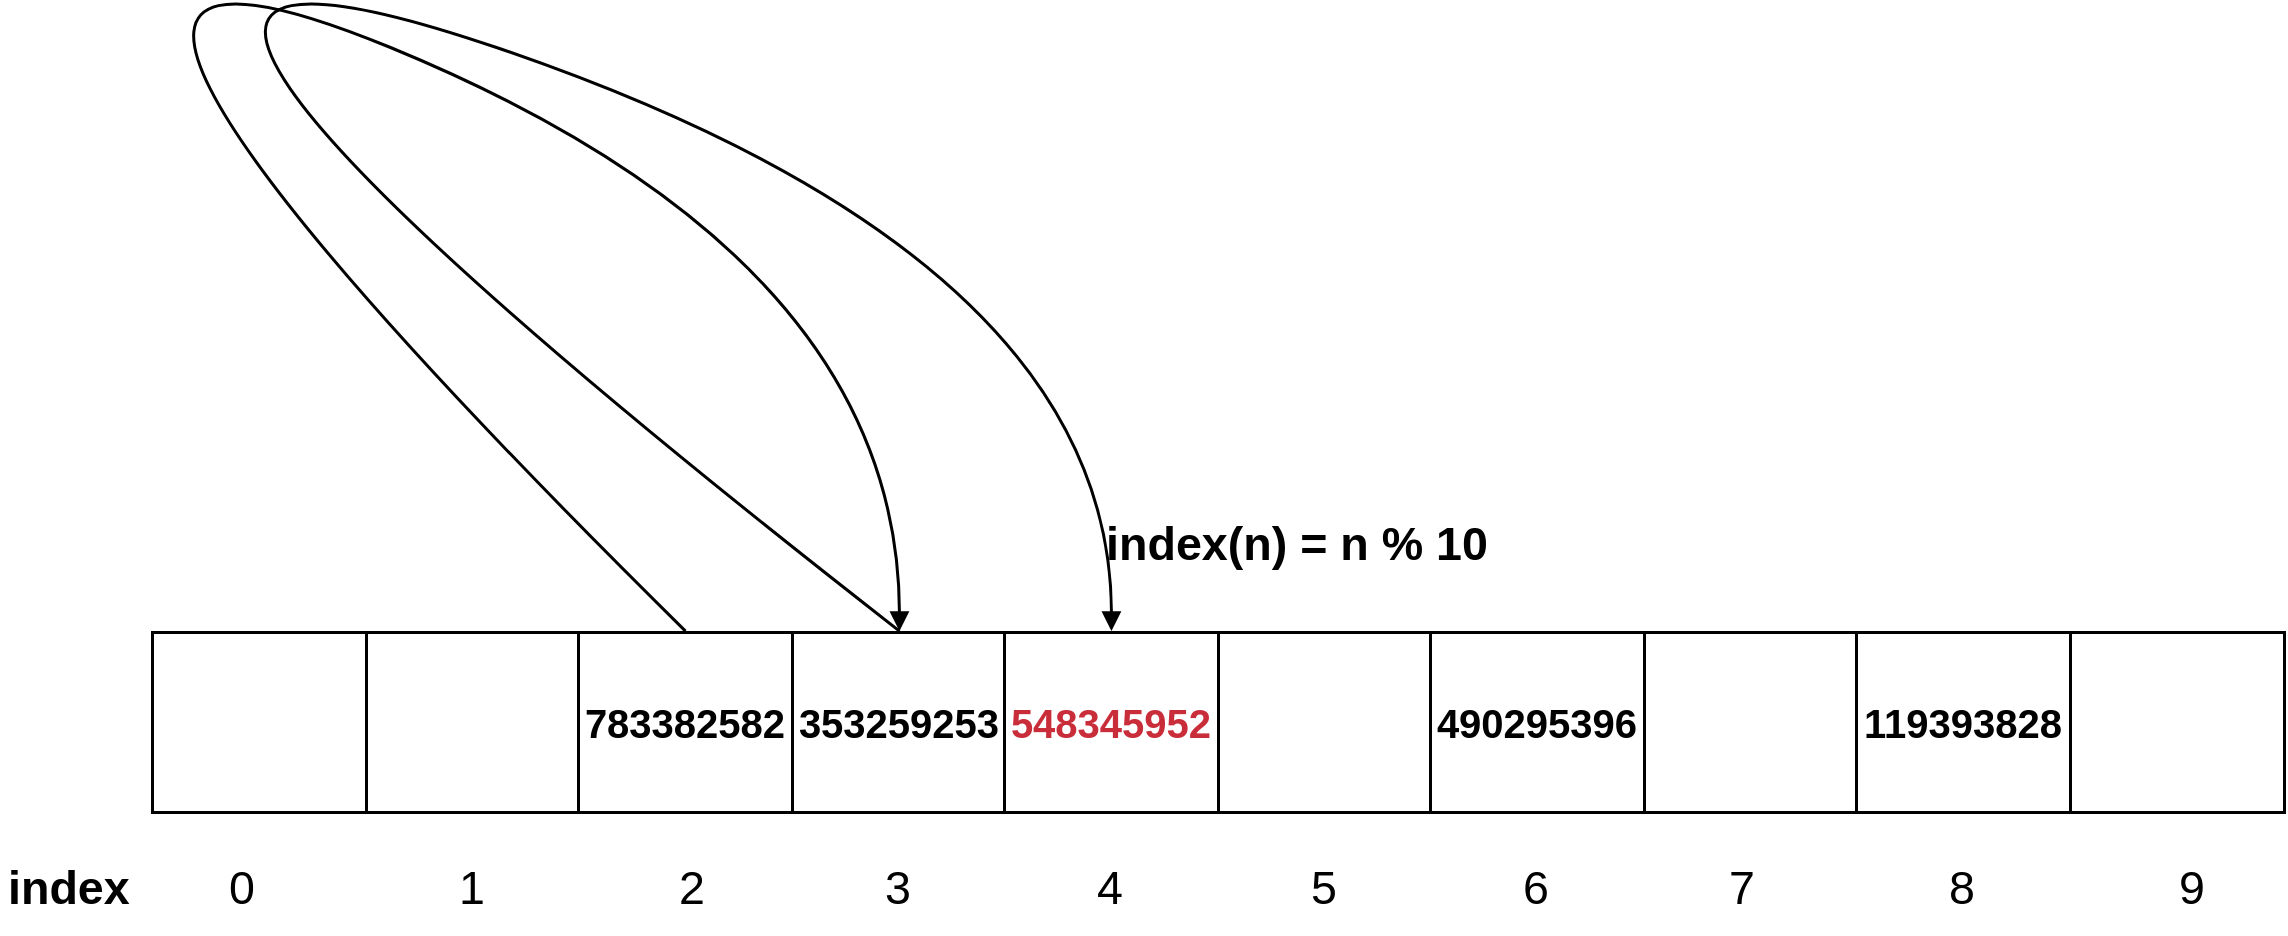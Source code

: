 <?xml version="1.0" encoding="UTF-8"?><mxfile type="Lucidchart-Import" version="17.1.4"><diagram name="Page 1" id="0"><mxGraphModel page="1" pageWidth="1020" pageHeight="1320" grid="1" gridSize="15"><root><mxCell id="0"/><mxCell id="1" parent="0"/><UserObject label="" lucidchartObjectId="CYYw~_-P8bV9" id="2"><mxCell style="html=1;overflow=block;blockSpacing=1;whiteSpace=wrap;fontSize=13;spacing=3.8;strokeOpacity=100;strokeWidth=1.5;" vertex="1" parent="1"><mxGeometry x="135" y="210" width="107" height="90" as="geometry"/></mxCell></UserObject><UserObject label="" lucidchartObjectId="SYYw_2op-TAP" id="3"><mxCell style="html=1;overflow=block;blockSpacing=1;whiteSpace=wrap;fontSize=13;spacing=3.8;strokeOpacity=100;strokeWidth=1.5;" vertex="1" parent="1"><mxGeometry x="242" y="210" width="107" height="90" as="geometry"/></mxCell></UserObject><UserObject label="783382582" lucidchartObjectId="VYYw~PAFLXJC" id="4"><mxCell style="html=1;overflow=block;blockSpacing=1;whiteSpace=wrap;fontSize=20;fontColor=default;fontStyle=1;spacing=3.8;strokeOpacity=100;strokeWidth=1.5;" vertex="1" parent="1"><mxGeometry x="348" y="210" width="107" height="90" as="geometry"/></mxCell></UserObject><UserObject label="353259253" lucidchartObjectId="YYYwsULa4JKz" id="5"><mxCell style="html=1;overflow=block;blockSpacing=1;whiteSpace=wrap;fontSize=20;fontColor=default;fontStyle=1;spacing=3.8;strokeOpacity=100;strokeWidth=1.5;" vertex="1" parent="1"><mxGeometry x="455" y="210" width="107" height="90" as="geometry"/></mxCell></UserObject><UserObject label="548345952" lucidchartObjectId="0YYwgDKh~8~J" id="6"><mxCell style="html=1;overflow=block;blockSpacing=1;whiteSpace=wrap;fontSize=20;fontColor=#c92d39;fontStyle=1;spacing=3.8;strokeOpacity=100;strokeWidth=1.5;" vertex="1" parent="1"><mxGeometry x="561" y="210" width="107" height="90" as="geometry"/></mxCell></UserObject><UserObject label="" lucidchartObjectId="6YYwCmFXFa93" id="7"><mxCell style="html=1;overflow=block;blockSpacing=1;whiteSpace=wrap;fontSize=13;spacing=3.8;strokeOpacity=100;strokeWidth=1.5;" vertex="1" parent="1"><mxGeometry x="668" y="210" width="107" height="90" as="geometry"/></mxCell></UserObject><UserObject label="490295396" lucidchartObjectId="6YYwKPDoop2h" id="8"><mxCell style="html=1;overflow=block;blockSpacing=1;whiteSpace=wrap;fontSize=20;fontColor=default;fontStyle=1;spacing=3.8;strokeOpacity=100;strokeWidth=1.5;" vertex="1" parent="1"><mxGeometry x="774" y="210" width="107" height="90" as="geometry"/></mxCell></UserObject><UserObject label="" lucidchartObjectId="6YYwfqr4Ih5c" id="9"><mxCell style="html=1;overflow=block;blockSpacing=1;whiteSpace=wrap;fontSize=13;spacing=3.8;strokeOpacity=100;strokeWidth=1.5;" vertex="1" parent="1"><mxGeometry x="881" y="210" width="107" height="90" as="geometry"/></mxCell></UserObject><UserObject label="119393828" lucidchartObjectId="6YYw5Msbe~_y" id="10"><mxCell style="html=1;overflow=block;blockSpacing=1;whiteSpace=wrap;fontSize=20;fontColor=default;fontStyle=1;spacing=3.8;strokeOpacity=100;strokeWidth=1.5;" vertex="1" parent="1"><mxGeometry x="987" y="210" width="107" height="90" as="geometry"/></mxCell></UserObject><UserObject label="" lucidchartObjectId="6YYwHOdy4ySD" id="11"><mxCell style="html=1;overflow=block;blockSpacing=1;whiteSpace=wrap;fontSize=13;spacing=3.8;strokeOpacity=100;strokeWidth=1.5;" vertex="1" parent="1"><mxGeometry x="1094" y="210" width="107" height="90" as="geometry"/></mxCell></UserObject><UserObject label="0" lucidchartObjectId="cZYw63obiwRU" id="12"><mxCell style="html=1;overflow=block;blockSpacing=1;whiteSpace=wrap;fontSize=23.3;fontColor=default;spacing=3.8;strokeOpacity=0;fillOpacity=0;fillColor=#ffffff;strokeWidth=1.5;" vertex="1" parent="1"><mxGeometry x="165" y="315" width="30" height="45" as="geometry"/></mxCell></UserObject><UserObject label="1" lucidchartObjectId="wZYwLIzIdpeL" id="13"><mxCell style="html=1;overflow=block;blockSpacing=1;whiteSpace=wrap;fontSize=23.3;fontColor=default;spacing=3.8;strokeOpacity=0;fillOpacity=0;fillColor=#ffffff;strokeWidth=1.5;" vertex="1" parent="1"><mxGeometry x="280" y="315" width="30" height="45" as="geometry"/></mxCell></UserObject><UserObject label="2" lucidchartObjectId="yZYwtcTUtqSC" id="14"><mxCell style="html=1;overflow=block;blockSpacing=1;whiteSpace=wrap;fontSize=23.3;fontColor=default;spacing=3.8;strokeOpacity=0;fillOpacity=0;fillColor=#ffffff;strokeWidth=1.5;" vertex="1" parent="1"><mxGeometry x="390" y="315" width="30" height="45" as="geometry"/></mxCell></UserObject><UserObject label="3" lucidchartObjectId="BZYwe~EGCZVA" id="15"><mxCell style="html=1;overflow=block;blockSpacing=1;whiteSpace=wrap;fontSize=23.3;fontColor=default;spacing=3.8;strokeOpacity=0;fillOpacity=0;fillColor=#ffffff;strokeWidth=1.5;" vertex="1" parent="1"><mxGeometry x="493" y="315" width="30" height="45" as="geometry"/></mxCell></UserObject><UserObject label="4" lucidchartObjectId="FZYw3e7VlZP9" id="16"><mxCell style="html=1;overflow=block;blockSpacing=1;whiteSpace=wrap;fontSize=23.3;fontColor=default;spacing=3.8;strokeOpacity=0;fillOpacity=0;fillColor=#ffffff;strokeWidth=1.5;" vertex="1" parent="1"><mxGeometry x="599" y="315" width="30" height="45" as="geometry"/></mxCell></UserObject><UserObject label="5" lucidchartObjectId="JZYwLe~JE5-P" id="17"><mxCell style="html=1;overflow=block;blockSpacing=1;whiteSpace=wrap;fontSize=23.3;fontColor=default;spacing=3.8;strokeOpacity=0;fillOpacity=0;fillColor=#ffffff;strokeWidth=1.5;" vertex="1" parent="1"><mxGeometry x="706" y="315" width="30" height="45" as="geometry"/></mxCell></UserObject><UserObject label="6" lucidchartObjectId="MZYw-SEbfjtU" id="18"><mxCell style="html=1;overflow=block;blockSpacing=1;whiteSpace=wrap;fontSize=23.3;fontColor=default;spacing=3.8;strokeOpacity=0;fillOpacity=0;fillColor=#ffffff;strokeWidth=1.5;" vertex="1" parent="1"><mxGeometry x="812" y="315" width="30" height="45" as="geometry"/></mxCell></UserObject><UserObject label="7" lucidchartObjectId="PZYwyMAE7pLe" id="19"><mxCell style="html=1;overflow=block;blockSpacing=1;whiteSpace=wrap;fontSize=23.3;fontColor=default;spacing=3.8;strokeOpacity=0;fillOpacity=0;fillColor=#ffffff;strokeWidth=1.5;" vertex="1" parent="1"><mxGeometry x="915" y="315" width="30" height="45" as="geometry"/></mxCell></UserObject><UserObject label="8" lucidchartObjectId="UZYwb59CHvw." id="20"><mxCell style="html=1;overflow=block;blockSpacing=1;whiteSpace=wrap;fontSize=23.3;fontColor=default;spacing=3.8;strokeOpacity=0;fillOpacity=0;fillColor=#ffffff;strokeWidth=1.5;" vertex="1" parent="1"><mxGeometry x="1025" y="315" width="30" height="45" as="geometry"/></mxCell></UserObject><UserObject label="9" lucidchartObjectId="YZYwje6ZMVGT" id="21"><mxCell style="html=1;overflow=block;blockSpacing=1;whiteSpace=wrap;fontSize=23.3;fontColor=default;spacing=3.8;strokeOpacity=0;fillOpacity=0;fillColor=#ffffff;strokeWidth=1.5;" vertex="1" parent="1"><mxGeometry x="1140" y="315" width="30" height="45" as="geometry"/></mxCell></UserObject><UserObject label="index" lucidchartObjectId="5ZYwvt43oSm4" id="22"><mxCell style="html=1;overflow=block;blockSpacing=1;whiteSpace=wrap;fontSize=23.3;fontColor=default;fontStyle=1;spacing=3.8;strokeOpacity=0;fillOpacity=0;fillColor=#ffffff;strokeWidth=1.5;" vertex="1" parent="1"><mxGeometry x="60" y="315" width="30" height="45" as="geometry"/></mxCell></UserObject><UserObject label="index(n) = n % 10" lucidchartObjectId="X1Yw.NsN69Q~" id="23"><mxCell style="html=1;overflow=block;blockSpacing=1;whiteSpace=wrap;fontSize=23.3;fontColor=default;fontStyle=1;spacing=3.8;strokeOpacity=0;fillOpacity=0;fillColor=#ffffff;strokeWidth=1.5;" vertex="1" parent="1"><mxGeometry x="573" y="120" width="269" height="92" as="geometry"/></mxCell></UserObject><UserObject label="" lucidchartObjectId="3kZwPEqd5MnR" id="24"><mxCell style="html=1;jettySize=18;whiteSpace=wrap;fontSize=13;strokeOpacity=100;strokeWidth=1.5;rounded=1;arcSize=0;curved=1;startArrow=none;endArrow=block;endFill=1;exitX=0.5;exitY=-0.008;exitPerimeter=0;entryX=0.5;entryY=-0.008;entryPerimeter=0;" edge="1" parent="1" source="4" target="5"><mxGeometry width="100" height="100" relative="1" as="geometry"><Array as="points"><mxPoint y="-187"/><mxPoint x="508" y="22"/></Array></mxGeometry></mxCell></UserObject><UserObject label="" lucidchartObjectId="9kZwlM8HnOiy" id="25"><mxCell style="html=1;jettySize=18;whiteSpace=wrap;fontSize=13;strokeOpacity=100;strokeWidth=1.5;rounded=1;arcSize=0;curved=1;startArrow=none;endArrow=block;endFill=1;exitX=0.5;exitY=-0.008;exitPerimeter=0;entryX=0.5;entryY=-0.008;entryPerimeter=0;" edge="1" parent="1" source="5" target="6"><mxGeometry width="100" height="100" relative="1" as="geometry"><Array as="points"><mxPoint y="-187"/><mxPoint x="614" y="22"/></Array></mxGeometry></mxCell></UserObject></root></mxGraphModel></diagram></mxfile>
